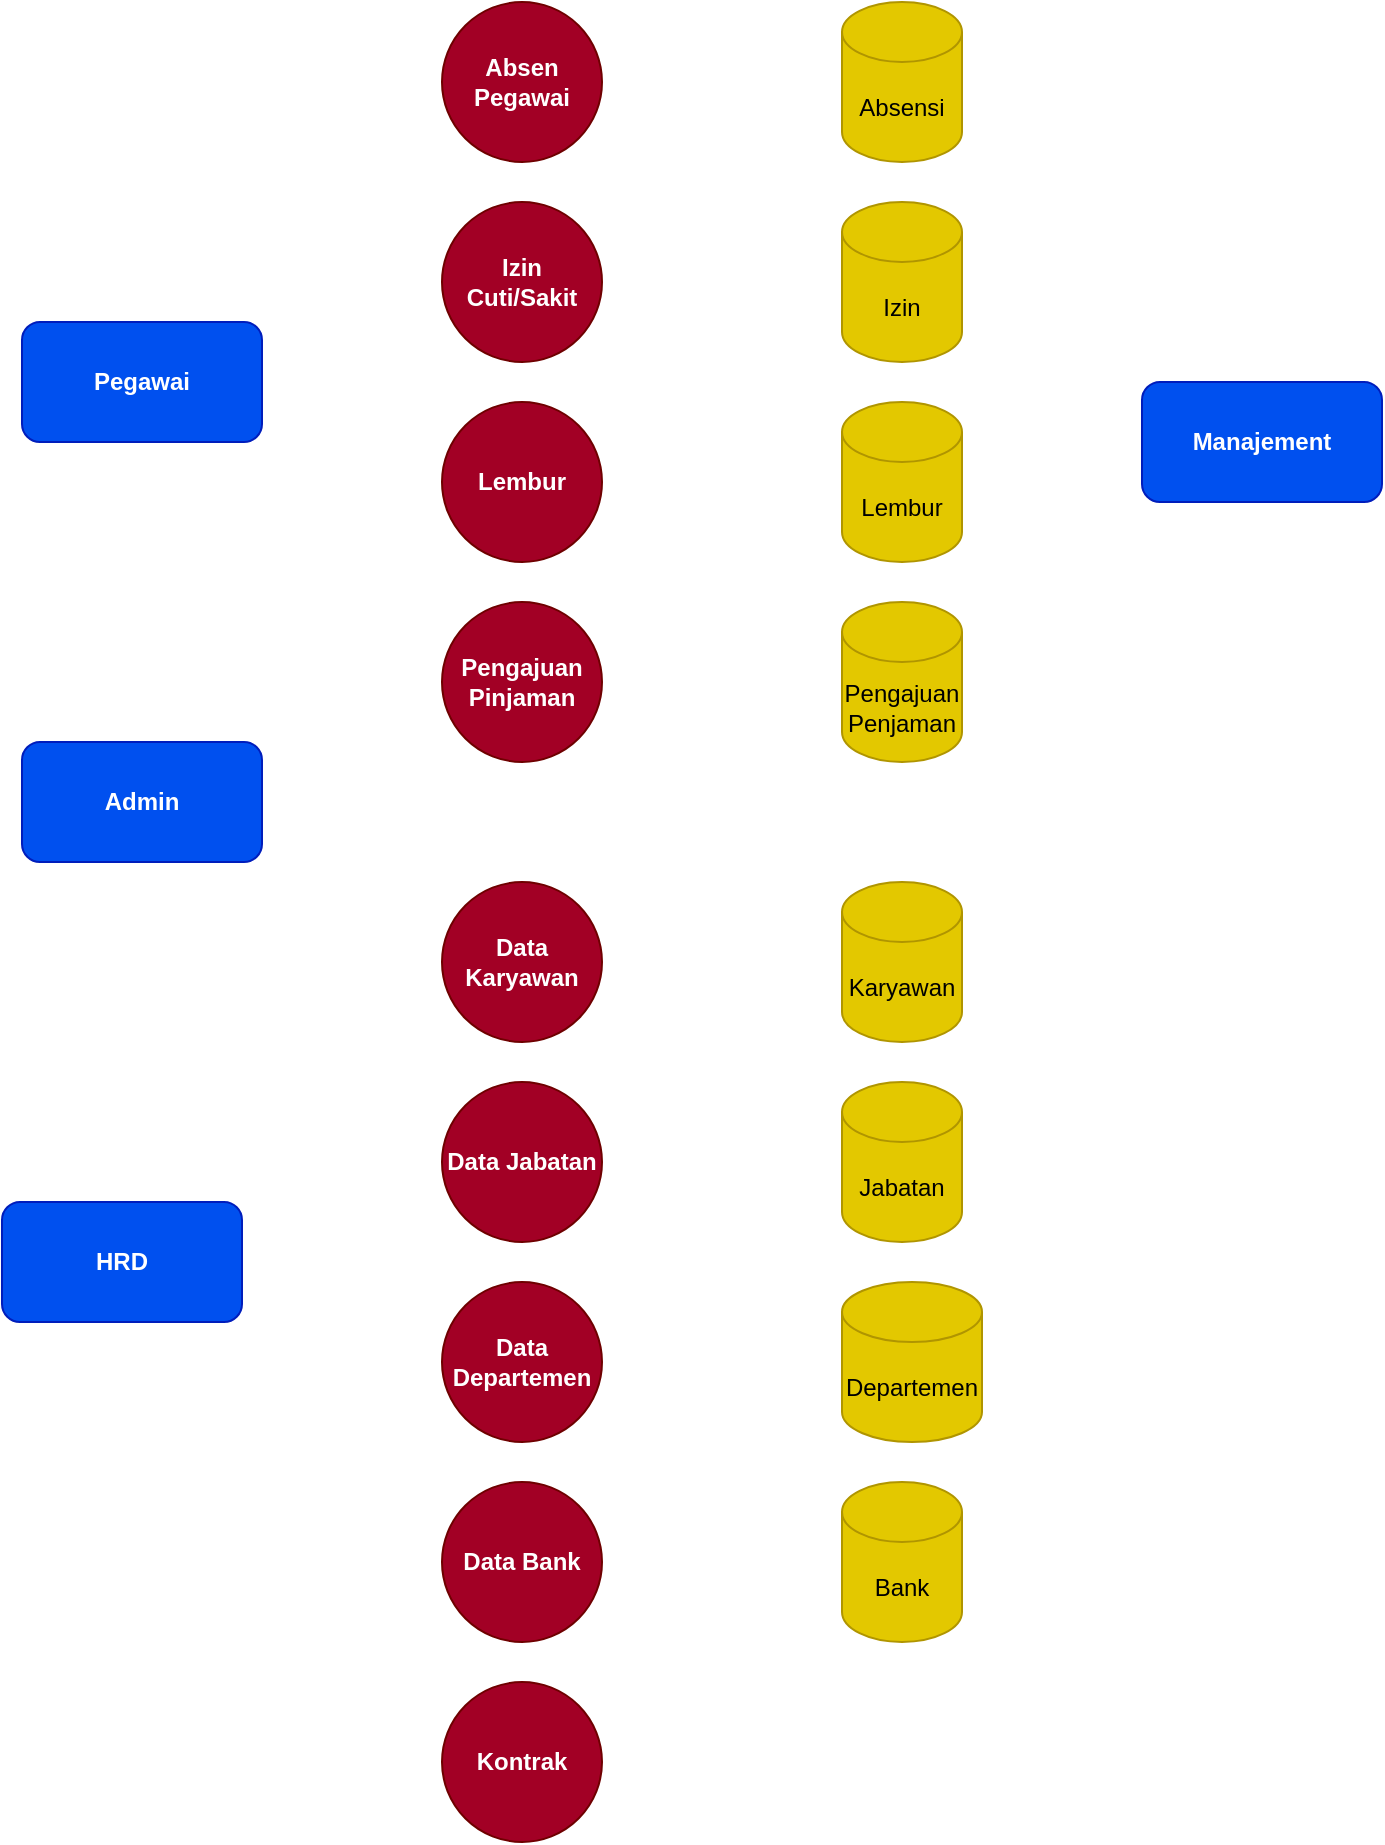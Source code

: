 <mxfile>
    <diagram id="gKNxV423LQNcO-nSX9iz" name="Page-1">
        <mxGraphModel dx="711" dy="713" grid="1" gridSize="10" guides="1" tooltips="1" connect="1" arrows="1" fold="1" page="1" pageScale="1" pageWidth="850" pageHeight="1100" math="0" shadow="0">
            <root>
                <mxCell id="0"/>
                <mxCell id="1" parent="0"/>
                <mxCell id="2" value="Pegawai" style="rounded=1;whiteSpace=wrap;html=1;fillColor=#0050ef;fontColor=#ffffff;strokeColor=#001DBC;fontStyle=1" vertex="1" parent="1">
                    <mxGeometry x="30" y="200" width="120" height="60" as="geometry"/>
                </mxCell>
                <mxCell id="3" value="HRD" style="rounded=1;whiteSpace=wrap;html=1;fillColor=#0050ef;fontColor=#ffffff;strokeColor=#001DBC;fontStyle=1" vertex="1" parent="1">
                    <mxGeometry x="20" y="640" width="120" height="60" as="geometry"/>
                </mxCell>
                <mxCell id="4" value="Manajement" style="rounded=1;whiteSpace=wrap;html=1;fillColor=#0050ef;fontColor=#ffffff;strokeColor=#001DBC;fontStyle=1" vertex="1" parent="1">
                    <mxGeometry x="590" y="230" width="120" height="60" as="geometry"/>
                </mxCell>
                <mxCell id="5" value="Absen Pegawai" style="ellipse;whiteSpace=wrap;html=1;aspect=fixed;fillColor=#a20025;fontColor=#ffffff;strokeColor=#6F0000;fontStyle=1" vertex="1" parent="1">
                    <mxGeometry x="240" y="40" width="80" height="80" as="geometry"/>
                </mxCell>
                <mxCell id="6" value="Data Karyawan" style="ellipse;whiteSpace=wrap;html=1;aspect=fixed;fillColor=#a20025;fontColor=#ffffff;strokeColor=#6F0000;fontStyle=1" vertex="1" parent="1">
                    <mxGeometry x="240" y="480" width="80" height="80" as="geometry"/>
                </mxCell>
                <mxCell id="7" value="Karyawan" style="shape=cylinder3;whiteSpace=wrap;html=1;boundedLbl=1;backgroundOutline=1;size=15;fillColor=#e3c800;fontColor=#000000;strokeColor=#B09500;" vertex="1" parent="1">
                    <mxGeometry x="440" y="480" width="60" height="80" as="geometry"/>
                </mxCell>
                <mxCell id="8" value="Absensi" style="shape=cylinder3;whiteSpace=wrap;html=1;boundedLbl=1;backgroundOutline=1;size=15;fillColor=#e3c800;fontColor=#000000;strokeColor=#B09500;" vertex="1" parent="1">
                    <mxGeometry x="440" y="40" width="60" height="80" as="geometry"/>
                </mxCell>
                <mxCell id="9" value="Izin Cuti/Sakit" style="ellipse;whiteSpace=wrap;html=1;aspect=fixed;fillColor=#a20025;fontColor=#ffffff;strokeColor=#6F0000;fontStyle=1" vertex="1" parent="1">
                    <mxGeometry x="240" y="140" width="80" height="80" as="geometry"/>
                </mxCell>
                <mxCell id="10" value="Izin" style="shape=cylinder3;whiteSpace=wrap;html=1;boundedLbl=1;backgroundOutline=1;size=15;fillColor=#e3c800;fontColor=#000000;strokeColor=#B09500;" vertex="1" parent="1">
                    <mxGeometry x="440" y="140" width="60" height="80" as="geometry"/>
                </mxCell>
                <mxCell id="11" value="Lembur" style="ellipse;whiteSpace=wrap;html=1;aspect=fixed;fillColor=#a20025;fontColor=#ffffff;strokeColor=#6F0000;fontStyle=1" vertex="1" parent="1">
                    <mxGeometry x="240" y="240" width="80" height="80" as="geometry"/>
                </mxCell>
                <mxCell id="12" value="Lembur" style="shape=cylinder3;whiteSpace=wrap;html=1;boundedLbl=1;backgroundOutline=1;size=15;fillColor=#e3c800;fontColor=#000000;strokeColor=#B09500;" vertex="1" parent="1">
                    <mxGeometry x="440" y="240" width="60" height="80" as="geometry"/>
                </mxCell>
                <mxCell id="13" value="Data Jabatan" style="ellipse;whiteSpace=wrap;html=1;aspect=fixed;fillColor=#a20025;fontColor=#ffffff;strokeColor=#6F0000;fontStyle=1" vertex="1" parent="1">
                    <mxGeometry x="240" y="580" width="80" height="80" as="geometry"/>
                </mxCell>
                <mxCell id="14" value="Data Departemen" style="ellipse;whiteSpace=wrap;html=1;aspect=fixed;fillColor=#a20025;fontColor=#ffffff;strokeColor=#6F0000;fontStyle=1" vertex="1" parent="1">
                    <mxGeometry x="240" y="680" width="80" height="80" as="geometry"/>
                </mxCell>
                <mxCell id="15" value="Data Bank" style="ellipse;whiteSpace=wrap;html=1;aspect=fixed;fillColor=#a20025;fontColor=#ffffff;strokeColor=#6F0000;fontStyle=1" vertex="1" parent="1">
                    <mxGeometry x="240" y="780" width="80" height="80" as="geometry"/>
                </mxCell>
                <mxCell id="16" value="Pengajuan Pinjaman" style="ellipse;whiteSpace=wrap;html=1;aspect=fixed;fillColor=#a20025;fontColor=#ffffff;strokeColor=#6F0000;fontStyle=1" vertex="1" parent="1">
                    <mxGeometry x="240" y="340" width="80" height="80" as="geometry"/>
                </mxCell>
                <mxCell id="17" value="Pengajuan Penjaman" style="shape=cylinder3;whiteSpace=wrap;html=1;boundedLbl=1;backgroundOutline=1;size=15;fillColor=#e3c800;fontColor=#000000;strokeColor=#B09500;" vertex="1" parent="1">
                    <mxGeometry x="440" y="340" width="60" height="80" as="geometry"/>
                </mxCell>
                <mxCell id="18" value="Jabatan" style="shape=cylinder3;whiteSpace=wrap;html=1;boundedLbl=1;backgroundOutline=1;size=15;fillColor=#e3c800;fontColor=#000000;strokeColor=#B09500;" vertex="1" parent="1">
                    <mxGeometry x="440" y="580" width="60" height="80" as="geometry"/>
                </mxCell>
                <mxCell id="19" value="Departemen" style="shape=cylinder3;whiteSpace=wrap;html=1;boundedLbl=1;backgroundOutline=1;size=15;fillColor=#e3c800;fontColor=#000000;strokeColor=#B09500;" vertex="1" parent="1">
                    <mxGeometry x="440" y="680" width="70" height="80" as="geometry"/>
                </mxCell>
                <mxCell id="20" value="Bank" style="shape=cylinder3;whiteSpace=wrap;html=1;boundedLbl=1;backgroundOutline=1;size=15;fillColor=#e3c800;fontColor=#000000;strokeColor=#B09500;" vertex="1" parent="1">
                    <mxGeometry x="440" y="780" width="60" height="80" as="geometry"/>
                </mxCell>
                <mxCell id="21" value="Admin" style="rounded=1;whiteSpace=wrap;html=1;fillColor=#0050ef;fontColor=#ffffff;strokeColor=#001DBC;fontStyle=1" vertex="1" parent="1">
                    <mxGeometry x="30" y="410" width="120" height="60" as="geometry"/>
                </mxCell>
                <mxCell id="22" value="Kontrak" style="ellipse;whiteSpace=wrap;html=1;aspect=fixed;fillColor=#a20025;fontColor=#ffffff;strokeColor=#6F0000;fontStyle=1" vertex="1" parent="1">
                    <mxGeometry x="240" y="880" width="80" height="80" as="geometry"/>
                </mxCell>
            </root>
        </mxGraphModel>
    </diagram>
</mxfile>